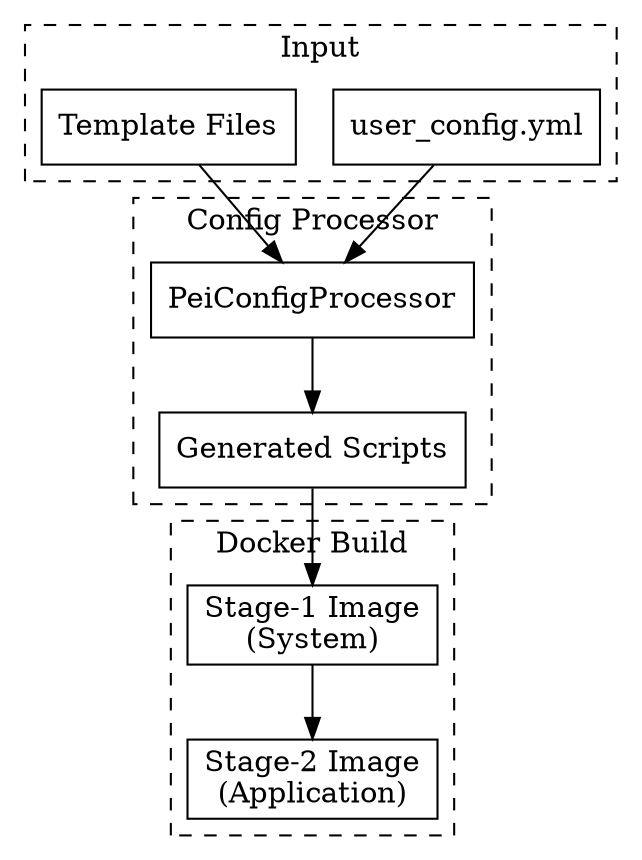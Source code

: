 digraph peidocker_flow {
    rankdir=TB;
    node [shape=box];
    
    subgraph cluster_input {
        label="Input";
        style=dashed;
        user_config [label="user_config.yml"];
        templates [label="Template Files"];
    }
    
    subgraph cluster_processor {
        label="Config Processor";
        style=dashed;
        processor [label="PeiConfigProcessor"];
        generated [label="Generated Scripts"];
    }
    
    subgraph cluster_build {
        label="Docker Build";
        style=dashed;
        stage1 [label="Stage-1 Image\n(System)"];
        stage2 [label="Stage-2 Image\n(Application)"];
    }
    
    user_config -> processor;
    templates -> processor;
    processor -> generated;
    generated -> stage1;
    stage1 -> stage2;
}